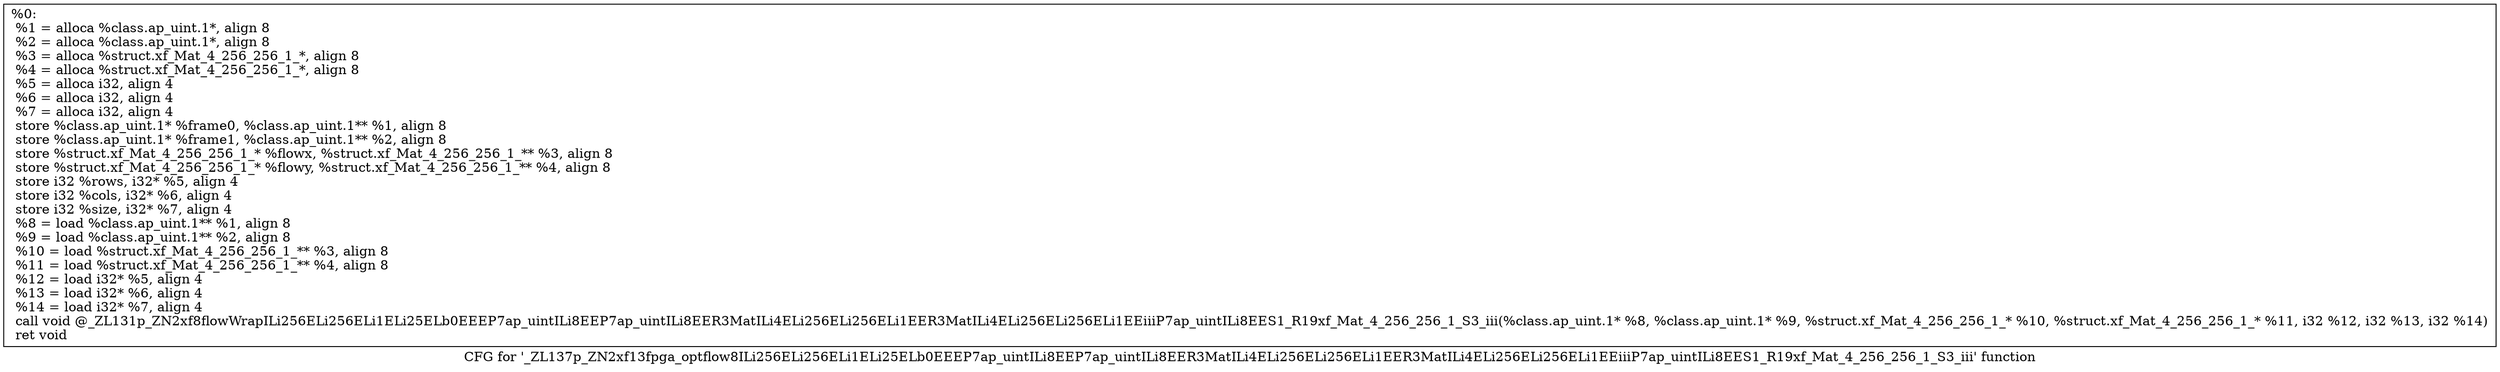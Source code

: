 digraph "CFG for '_ZL137p_ZN2xf13fpga_optflow8ILi256ELi256ELi1ELi25ELb0EEEP7ap_uintILi8EEP7ap_uintILi8EER3MatILi4ELi256ELi256ELi1EER3MatILi4ELi256ELi256ELi1EEiiiP7ap_uintILi8EES1_R19xf_Mat_4_256_256_1_S3_iii' function" {
	label="CFG for '_ZL137p_ZN2xf13fpga_optflow8ILi256ELi256ELi1ELi25ELb0EEEP7ap_uintILi8EEP7ap_uintILi8EER3MatILi4ELi256ELi256ELi1EER3MatILi4ELi256ELi256ELi1EEiiiP7ap_uintILi8EES1_R19xf_Mat_4_256_256_1_S3_iii' function";

	Node0x26e5650 [shape=record,label="{%0:\l  %1 = alloca %class.ap_uint.1*, align 8\l  %2 = alloca %class.ap_uint.1*, align 8\l  %3 = alloca %struct.xf_Mat_4_256_256_1_*, align 8\l  %4 = alloca %struct.xf_Mat_4_256_256_1_*, align 8\l  %5 = alloca i32, align 4\l  %6 = alloca i32, align 4\l  %7 = alloca i32, align 4\l  store %class.ap_uint.1* %frame0, %class.ap_uint.1** %1, align 8\l  store %class.ap_uint.1* %frame1, %class.ap_uint.1** %2, align 8\l  store %struct.xf_Mat_4_256_256_1_* %flowx, %struct.xf_Mat_4_256_256_1_** %3, align 8\l  store %struct.xf_Mat_4_256_256_1_* %flowy, %struct.xf_Mat_4_256_256_1_** %4, align 8\l  store i32 %rows, i32* %5, align 4\l  store i32 %cols, i32* %6, align 4\l  store i32 %size, i32* %7, align 4\l  %8 = load %class.ap_uint.1** %1, align 8\l  %9 = load %class.ap_uint.1** %2, align 8\l  %10 = load %struct.xf_Mat_4_256_256_1_** %3, align 8\l  %11 = load %struct.xf_Mat_4_256_256_1_** %4, align 8\l  %12 = load i32* %5, align 4\l  %13 = load i32* %6, align 4\l  %14 = load i32* %7, align 4\l  call void @_ZL131p_ZN2xf8flowWrapILi256ELi256ELi1ELi25ELb0EEEP7ap_uintILi8EEP7ap_uintILi8EER3MatILi4ELi256ELi256ELi1EER3MatILi4ELi256ELi256ELi1EEiiiP7ap_uintILi8EES1_R19xf_Mat_4_256_256_1_S3_iii(%class.ap_uint.1* %8, %class.ap_uint.1* %9, %struct.xf_Mat_4_256_256_1_* %10, %struct.xf_Mat_4_256_256_1_* %11, i32 %12, i32 %13, i32 %14)\l  ret void\l}"];
}
